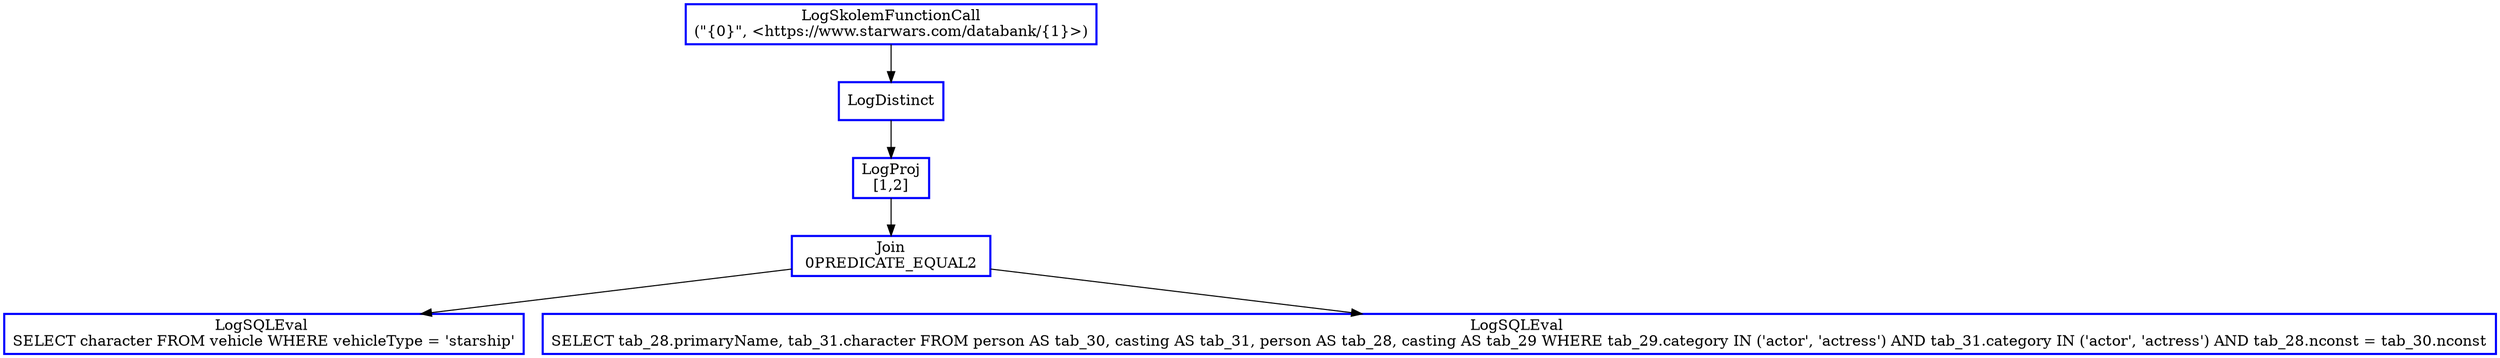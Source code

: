 digraph  g{
node [shape=rectangle, color=black, fontcolor=black, style=bold]
0 [label="LogSkolemFunctionCall
(\"{0}\", <https://www.starwars.com/databank/{1}>)" , color = blue] ; 
1 [label="LogDistinct" , color = blue] ; 
0 -> 1 ; 
2 [label="LogProj
[1,2]" , color = blue] ; 
1 -> 2 ; 
3 [label="Join\n 0PREDICATE_EQUAL2 ", color = blue] ; 
2 -> 3 ; 
4 [label="LogSQLEval 
SELECT character FROM vehicle WHERE vehicleType = 'starship'", color = blue] ; 
3 -> 4 ; 
5 [label="LogSQLEval 
SELECT tab_28.primaryName, tab_31.character FROM person AS tab_30, casting AS tab_31, person AS tab_28, casting AS tab_29 WHERE tab_29.category IN ('actor', 'actress') AND tab_31.category IN ('actor', 'actress') AND tab_28.nconst = tab_30.nconst", color = blue] ; 
3 -> 5 ; 
}

